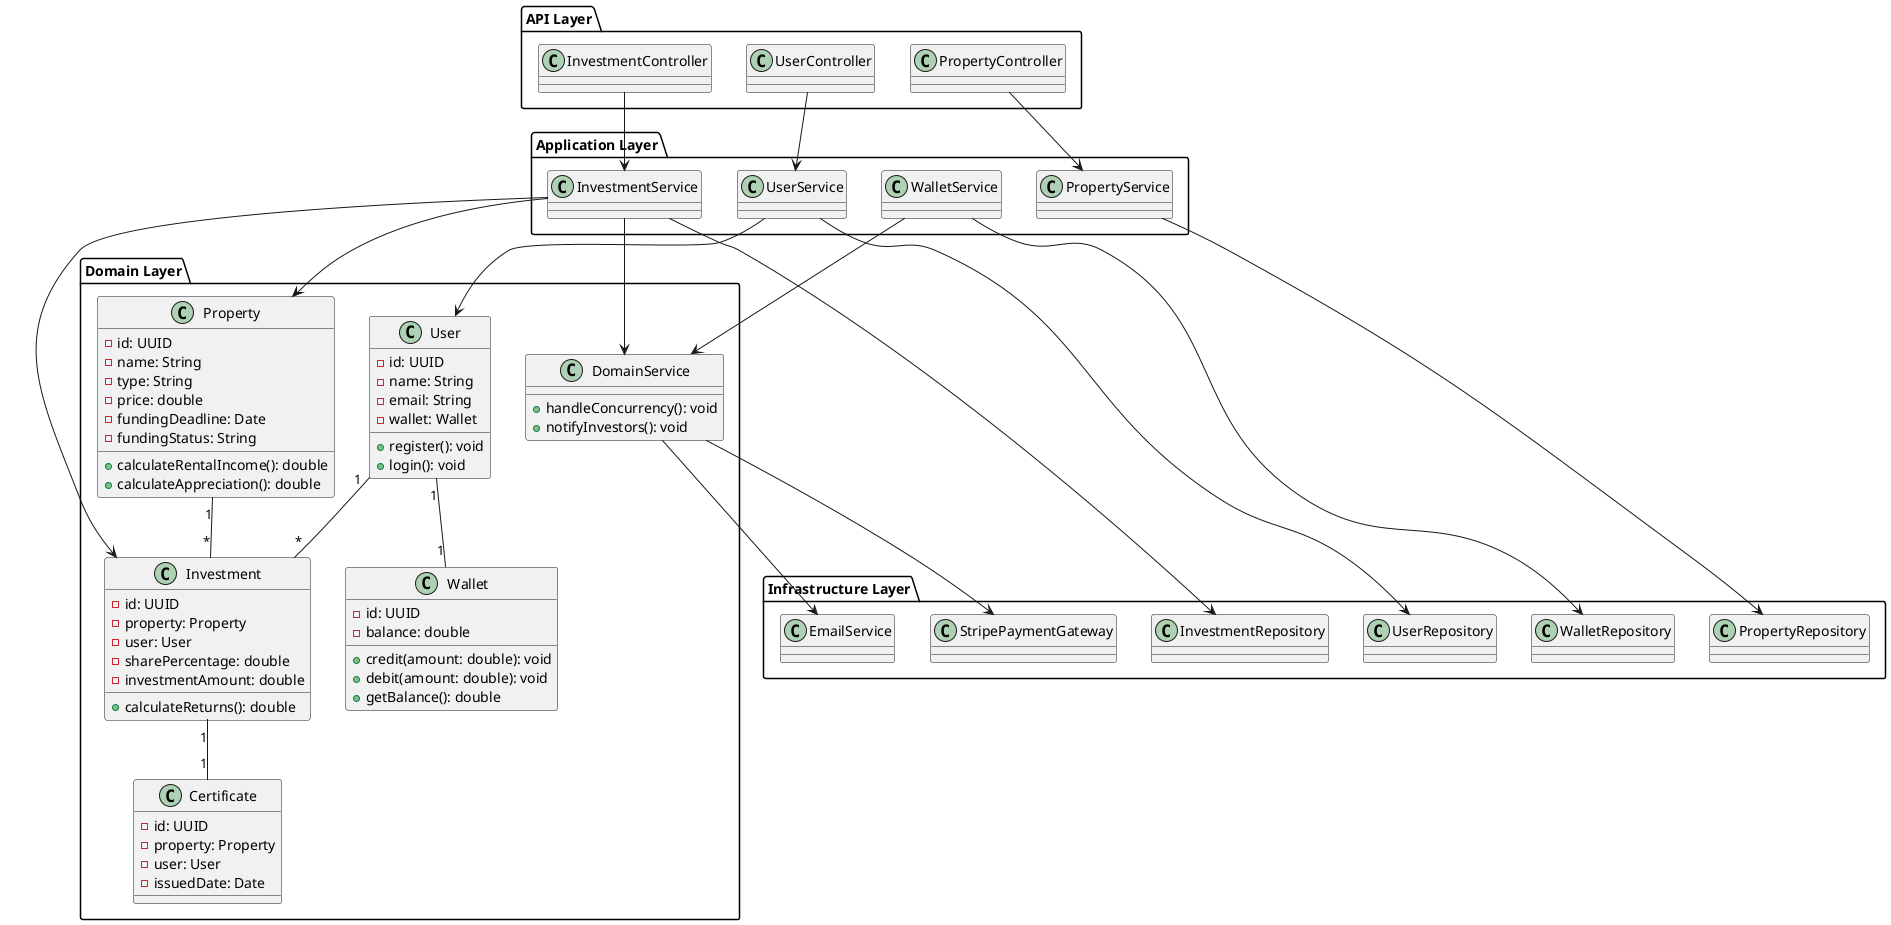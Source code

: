 @startuml archi-diagram

' Layers
package "API Layer" {
    class PropertyController
    class InvestmentController
    class UserController
}

package "Application Layer" {
    class PropertyService
    class InvestmentService
    class UserService
    class WalletService
}

package "Domain Layer" {
    class Property {
      - id: UUID
      - name: String
      - type: String
      - price: double
      - fundingDeadline: Date
      - fundingStatus: String
      + calculateRentalIncome(): double
      + calculateAppreciation(): double
    }

    class User {
      - id: UUID
      - name: String
      - email: String
      - wallet: Wallet
      + register(): void
      + login(): void
    }

    class Investment {
      - id: UUID
      - property: Property
      - user: User
      - sharePercentage: double
      - investmentAmount: double
      + calculateReturns(): double
    }

    class Wallet {
      - id: UUID
      - balance: double
      + credit(amount: double): void
      + debit(amount: double): void
      + getBalance(): double
    }

    class Certificate {
      - id: UUID
      - property: Property
      - user: User
      - issuedDate: Date
    }

    class DomainService {
      + handleConcurrency(): void
      + notifyInvestors(): void
    }
}

package "Infrastructure Layer" {
    class PropertyRepository
    class InvestmentRepository
    class UserRepository
    class WalletRepository
    class StripePaymentGateway
    class EmailService
}

' Relationships
PropertyController --> PropertyService
UserController --> UserService
InvestmentController --> InvestmentService

PropertyService --> PropertyRepository
InvestmentService --> InvestmentRepository
UserService --> UserRepository
WalletService --> WalletRepository

InvestmentService --> DomainService
WalletService --> DomainService

DomainService --> StripePaymentGateway
DomainService --> EmailService

InvestmentService --> Investment
InvestmentService --> Property
UserService --> User

Property "1" -- "*" Investment
User "1" -- "*" Investment
User "1" -- "1" Wallet
Investment "1" -- "1" Certificate

@enduml
